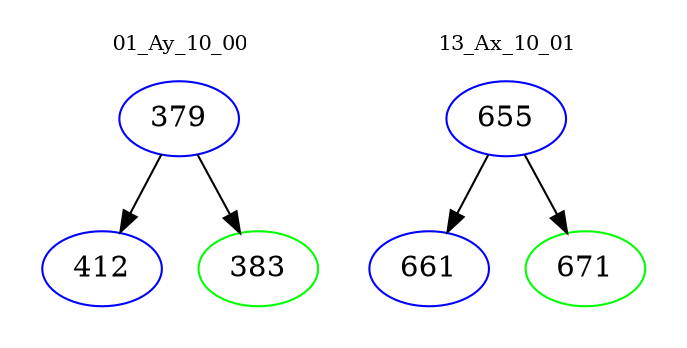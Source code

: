 digraph{
subgraph cluster_0 {
color = white
label = "01_Ay_10_00";
fontsize=10;
T0_379 [label="379", color="blue"]
T0_379 -> T0_412 [color="black"]
T0_412 [label="412", color="blue"]
T0_379 -> T0_383 [color="black"]
T0_383 [label="383", color="green"]
}
subgraph cluster_1 {
color = white
label = "13_Ax_10_01";
fontsize=10;
T1_655 [label="655", color="blue"]
T1_655 -> T1_661 [color="black"]
T1_661 [label="661", color="blue"]
T1_655 -> T1_671 [color="black"]
T1_671 [label="671", color="green"]
}
}
